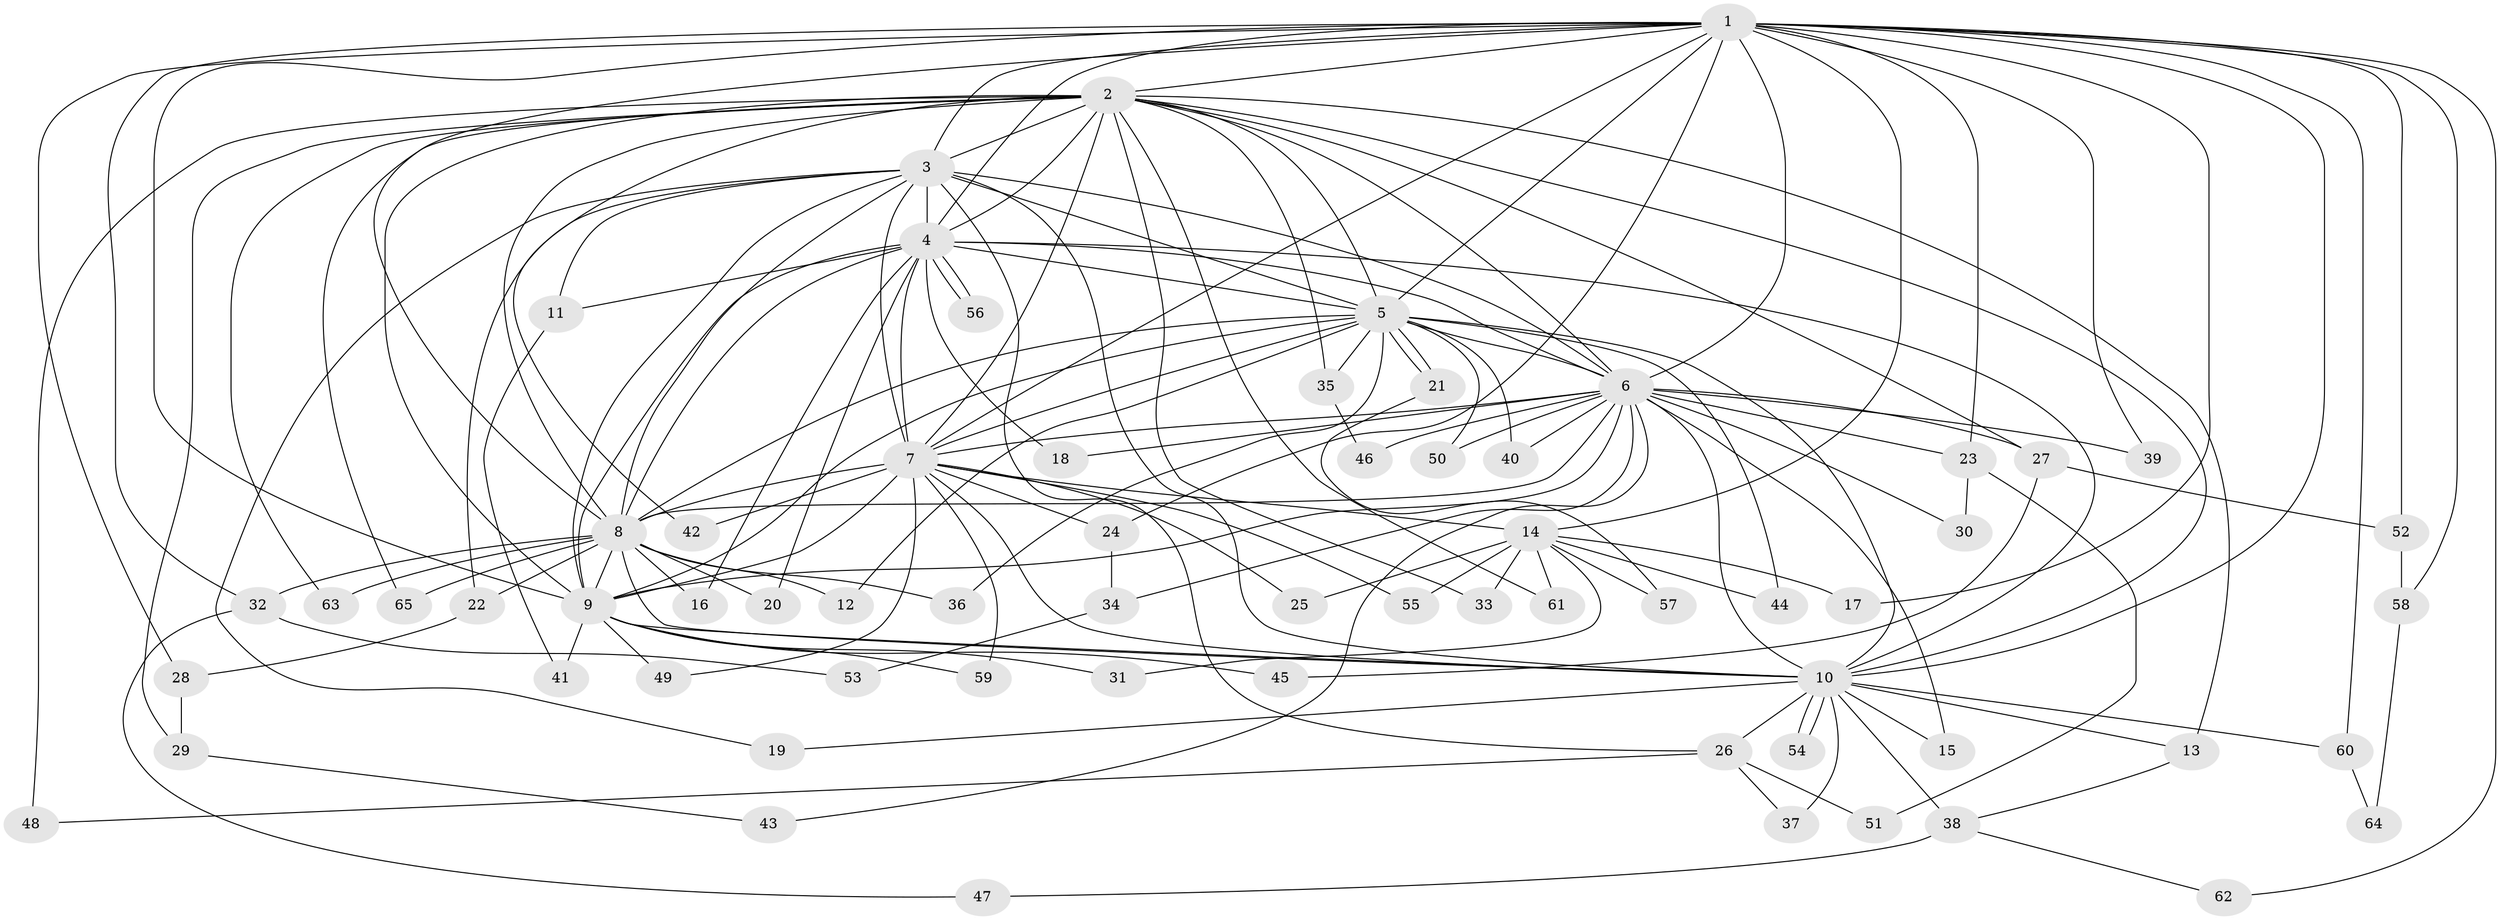 // coarse degree distribution, {18: 0.02040816326530612, 17: 0.02040816326530612, 12: 0.04081632653061224, 13: 0.02040816326530612, 14: 0.04081632653061224, 21: 0.02040816326530612, 16: 0.02040816326530612, 2: 0.5306122448979592, 3: 0.14285714285714285, 10: 0.02040816326530612, 4: 0.08163265306122448, 5: 0.04081632653061224}
// Generated by graph-tools (version 1.1) at 2025/41/03/06/25 10:41:36]
// undirected, 65 vertices, 155 edges
graph export_dot {
graph [start="1"]
  node [color=gray90,style=filled];
  1;
  2;
  3;
  4;
  5;
  6;
  7;
  8;
  9;
  10;
  11;
  12;
  13;
  14;
  15;
  16;
  17;
  18;
  19;
  20;
  21;
  22;
  23;
  24;
  25;
  26;
  27;
  28;
  29;
  30;
  31;
  32;
  33;
  34;
  35;
  36;
  37;
  38;
  39;
  40;
  41;
  42;
  43;
  44;
  45;
  46;
  47;
  48;
  49;
  50;
  51;
  52;
  53;
  54;
  55;
  56;
  57;
  58;
  59;
  60;
  61;
  62;
  63;
  64;
  65;
  1 -- 2;
  1 -- 3;
  1 -- 4;
  1 -- 5;
  1 -- 6;
  1 -- 7;
  1 -- 8;
  1 -- 9;
  1 -- 10;
  1 -- 14;
  1 -- 17;
  1 -- 23;
  1 -- 24;
  1 -- 28;
  1 -- 32;
  1 -- 39;
  1 -- 52;
  1 -- 58;
  1 -- 60;
  1 -- 62;
  2 -- 3;
  2 -- 4;
  2 -- 5;
  2 -- 6;
  2 -- 7;
  2 -- 8;
  2 -- 9;
  2 -- 10;
  2 -- 13;
  2 -- 27;
  2 -- 29;
  2 -- 33;
  2 -- 35;
  2 -- 42;
  2 -- 48;
  2 -- 61;
  2 -- 63;
  2 -- 65;
  3 -- 4;
  3 -- 5;
  3 -- 6;
  3 -- 7;
  3 -- 8;
  3 -- 9;
  3 -- 10;
  3 -- 11;
  3 -- 19;
  3 -- 22;
  3 -- 26;
  4 -- 5;
  4 -- 6;
  4 -- 7;
  4 -- 8;
  4 -- 9;
  4 -- 10;
  4 -- 11;
  4 -- 16;
  4 -- 18;
  4 -- 20;
  4 -- 56;
  4 -- 56;
  5 -- 6;
  5 -- 7;
  5 -- 8;
  5 -- 9;
  5 -- 10;
  5 -- 12;
  5 -- 21;
  5 -- 21;
  5 -- 35;
  5 -- 36;
  5 -- 40;
  5 -- 44;
  5 -- 50;
  6 -- 7;
  6 -- 8;
  6 -- 9;
  6 -- 10;
  6 -- 15;
  6 -- 18;
  6 -- 23;
  6 -- 27;
  6 -- 30;
  6 -- 34;
  6 -- 39;
  6 -- 40;
  6 -- 43;
  6 -- 46;
  6 -- 50;
  7 -- 8;
  7 -- 9;
  7 -- 10;
  7 -- 14;
  7 -- 24;
  7 -- 25;
  7 -- 42;
  7 -- 49;
  7 -- 55;
  7 -- 59;
  8 -- 9;
  8 -- 10;
  8 -- 12;
  8 -- 16;
  8 -- 20;
  8 -- 22;
  8 -- 32;
  8 -- 36;
  8 -- 63;
  8 -- 65;
  9 -- 10;
  9 -- 31;
  9 -- 41;
  9 -- 45;
  9 -- 49;
  9 -- 59;
  10 -- 13;
  10 -- 15;
  10 -- 19;
  10 -- 26;
  10 -- 37;
  10 -- 38;
  10 -- 54;
  10 -- 54;
  10 -- 60;
  11 -- 41;
  13 -- 38;
  14 -- 17;
  14 -- 25;
  14 -- 31;
  14 -- 33;
  14 -- 44;
  14 -- 55;
  14 -- 57;
  14 -- 61;
  21 -- 57;
  22 -- 28;
  23 -- 30;
  23 -- 51;
  24 -- 34;
  26 -- 37;
  26 -- 48;
  26 -- 51;
  27 -- 45;
  27 -- 52;
  28 -- 29;
  29 -- 43;
  32 -- 47;
  32 -- 53;
  34 -- 53;
  35 -- 46;
  38 -- 47;
  38 -- 62;
  52 -- 58;
  58 -- 64;
  60 -- 64;
}
